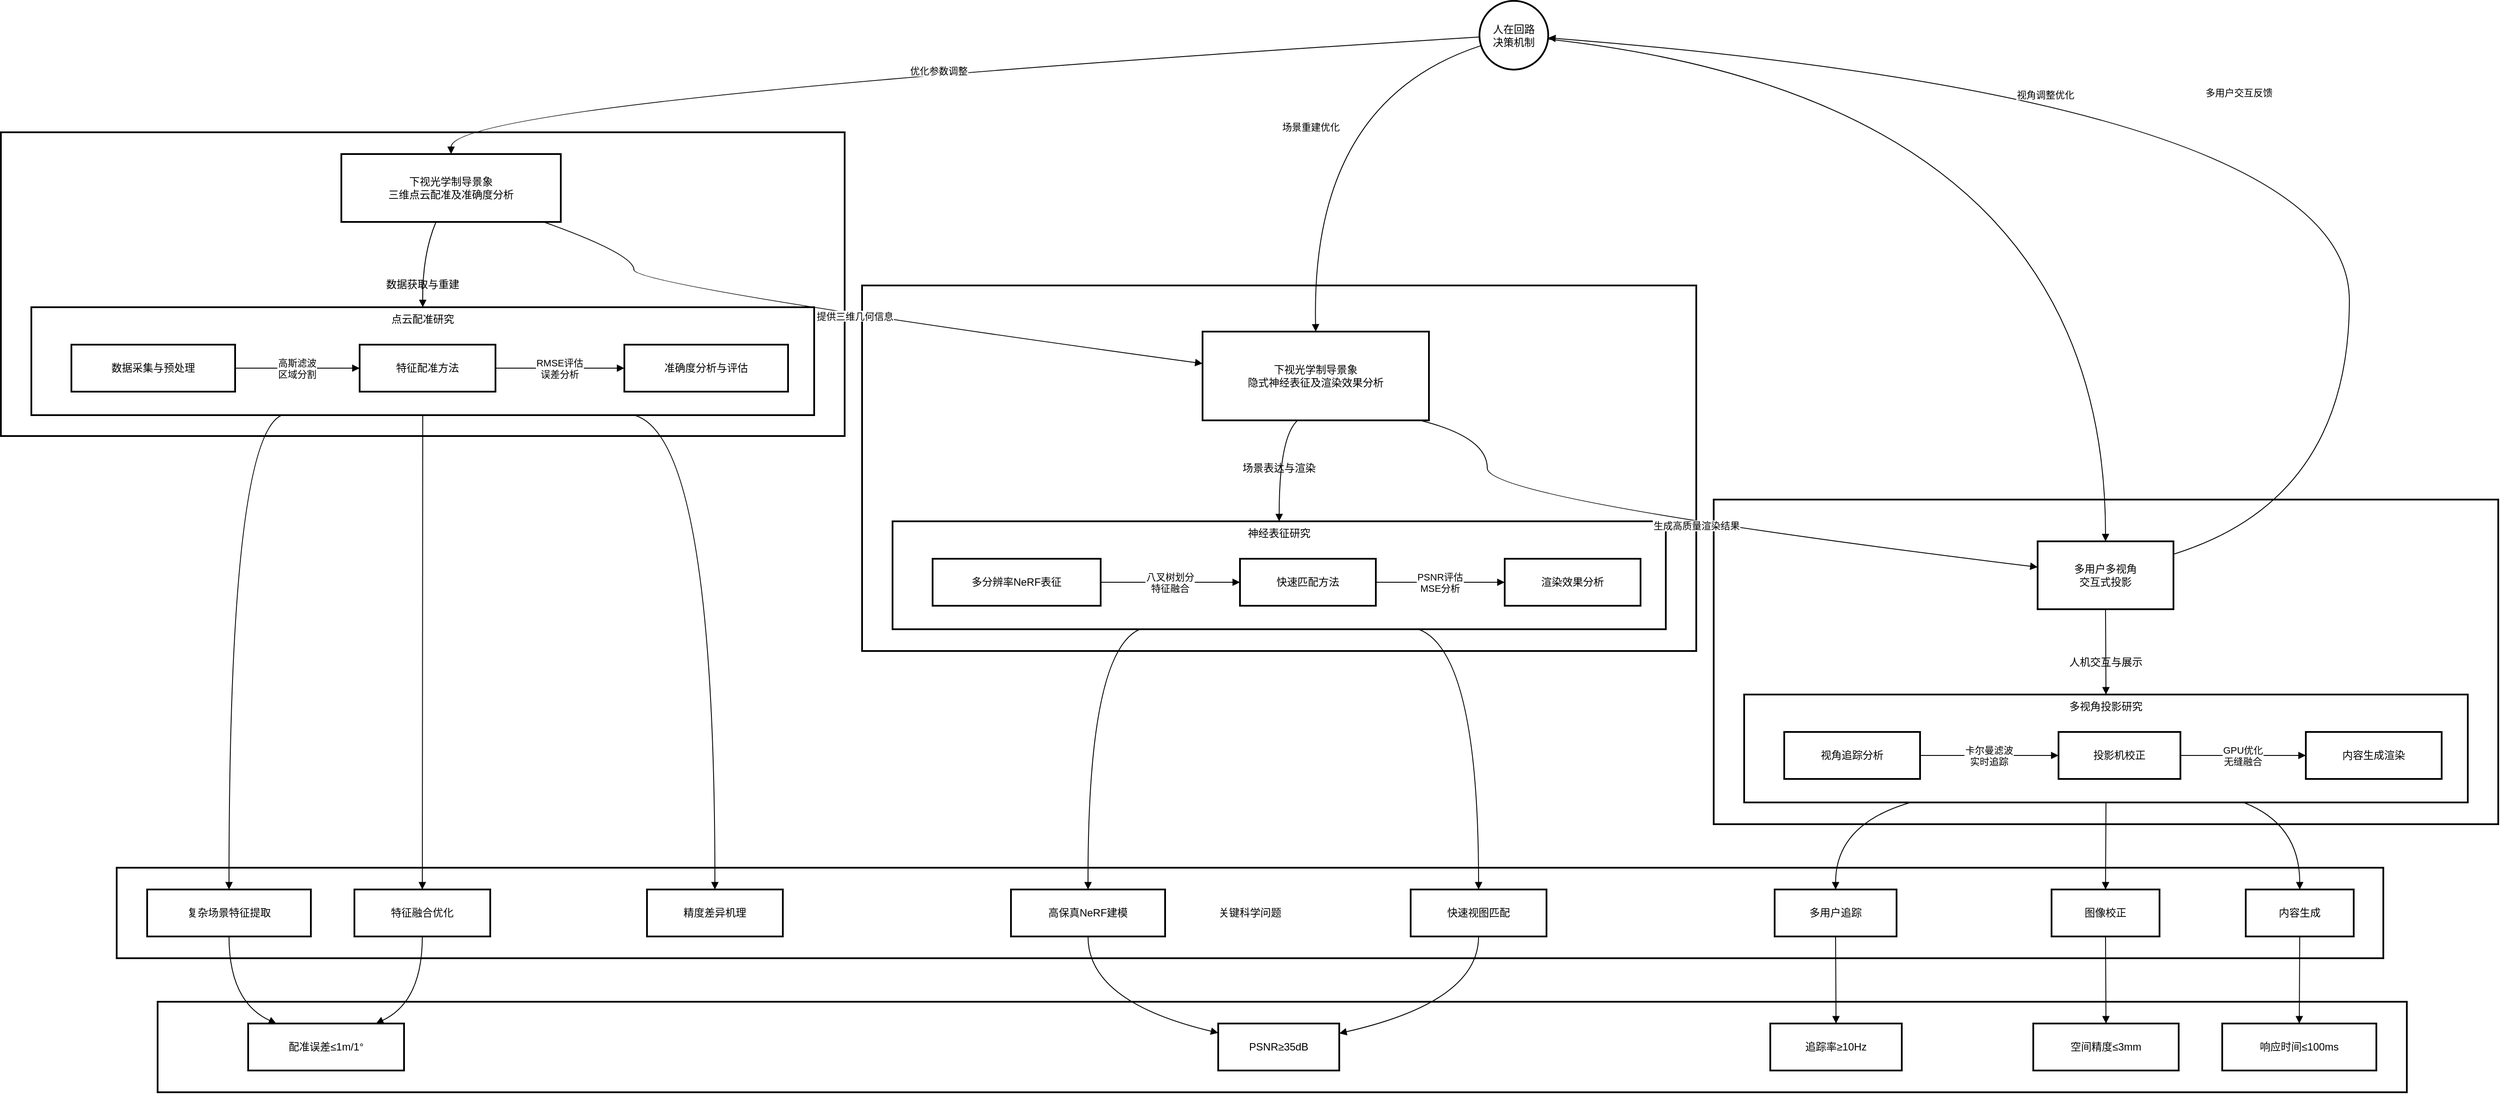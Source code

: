 <mxfile version="26.0.7">
  <diagram name="第 1 页" id="hS213kQ2S9t9e-VkORRH">
    <mxGraphModel dx="4532" dy="1620" grid="1" gridSize="10" guides="1" tooltips="1" connect="1" arrows="1" fold="1" page="1" pageScale="1" pageWidth="827" pageHeight="1169" math="0" shadow="0">
      <root>
        <mxCell id="0" />
        <mxCell id="1" parent="0" />
        <mxCell id="3GPHcJousMc2N9isHnGp-1" value="研究目标" style="whiteSpace=wrap;strokeWidth=2;" vertex="1" parent="1">
          <mxGeometry x="200" y="1170" width="2583" height="104" as="geometry" />
        </mxCell>
        <mxCell id="3GPHcJousMc2N9isHnGp-2" value="关键科学问题" style="whiteSpace=wrap;strokeWidth=2;" vertex="1" parent="1">
          <mxGeometry x="153" y="1016" width="2603" height="104" as="geometry" />
        </mxCell>
        <mxCell id="3GPHcJousMc2N9isHnGp-3" value="人机交互与展示" style="whiteSpace=wrap;strokeWidth=2;" vertex="1" parent="1">
          <mxGeometry x="1987" y="593" width="901" height="373" as="geometry" />
        </mxCell>
        <mxCell id="3GPHcJousMc2N9isHnGp-4" value="多视角投影研究" style="whiteSpace=wrap;strokeWidth=2;verticalAlign=top;" vertex="1" parent="1">
          <mxGeometry x="2022" y="817" width="831" height="124" as="geometry" />
        </mxCell>
        <mxCell id="3GPHcJousMc2N9isHnGp-5" value="视角追踪分析" style="whiteSpace=wrap;strokeWidth=2;" vertex="1" parent="3GPHcJousMc2N9isHnGp-4">
          <mxGeometry x="46" y="43" width="156" height="54" as="geometry" />
        </mxCell>
        <mxCell id="3GPHcJousMc2N9isHnGp-6" value="投影机校正" style="whiteSpace=wrap;strokeWidth=2;" vertex="1" parent="3GPHcJousMc2N9isHnGp-4">
          <mxGeometry x="361" y="43" width="140" height="54" as="geometry" />
        </mxCell>
        <mxCell id="3GPHcJousMc2N9isHnGp-7" value="内容生成渲染" style="whiteSpace=wrap;strokeWidth=2;" vertex="1" parent="3GPHcJousMc2N9isHnGp-4">
          <mxGeometry x="645" y="43" width="156" height="54" as="geometry" />
        </mxCell>
        <mxCell id="3GPHcJousMc2N9isHnGp-8" value="卡尔曼滤波&#xa;实时追踪" style="curved=1;startArrow=none;endArrow=block;exitX=1;exitY=0.5;entryX=0;entryY=0.5;rounded=0;" edge="1" parent="3GPHcJousMc2N9isHnGp-4" source="3GPHcJousMc2N9isHnGp-5" target="3GPHcJousMc2N9isHnGp-6">
          <mxGeometry relative="1" as="geometry">
            <Array as="points" />
          </mxGeometry>
        </mxCell>
        <mxCell id="3GPHcJousMc2N9isHnGp-9" value="GPU优化&#xa;无缝融合" style="curved=1;startArrow=none;endArrow=block;exitX=1;exitY=0.5;entryX=0;entryY=0.5;rounded=0;" edge="1" parent="3GPHcJousMc2N9isHnGp-4" source="3GPHcJousMc2N9isHnGp-6" target="3GPHcJousMc2N9isHnGp-7">
          <mxGeometry relative="1" as="geometry">
            <Array as="points" />
          </mxGeometry>
        </mxCell>
        <mxCell id="3GPHcJousMc2N9isHnGp-10" value="场景表达与渲染" style="whiteSpace=wrap;strokeWidth=2;" vertex="1" parent="1">
          <mxGeometry x="1009" y="347" width="958" height="420" as="geometry" />
        </mxCell>
        <mxCell id="3GPHcJousMc2N9isHnGp-11" value="神经表征研究" style="whiteSpace=wrap;strokeWidth=2;verticalAlign=top;" vertex="1" parent="1">
          <mxGeometry x="1044" y="618" width="888" height="124" as="geometry" />
        </mxCell>
        <mxCell id="3GPHcJousMc2N9isHnGp-12" value="多分辨率NeRF表征" style="whiteSpace=wrap;strokeWidth=2;" vertex="1" parent="3GPHcJousMc2N9isHnGp-11">
          <mxGeometry x="46" y="43" width="193" height="54" as="geometry" />
        </mxCell>
        <mxCell id="3GPHcJousMc2N9isHnGp-13" value="快速匹配方法" style="whiteSpace=wrap;strokeWidth=2;" vertex="1" parent="3GPHcJousMc2N9isHnGp-11">
          <mxGeometry x="399" y="43" width="156" height="54" as="geometry" />
        </mxCell>
        <mxCell id="3GPHcJousMc2N9isHnGp-14" value="渲染效果分析" style="whiteSpace=wrap;strokeWidth=2;" vertex="1" parent="3GPHcJousMc2N9isHnGp-11">
          <mxGeometry x="703" y="43" width="156" height="54" as="geometry" />
        </mxCell>
        <mxCell id="3GPHcJousMc2N9isHnGp-15" value="八叉树划分&#xa;特征融合" style="curved=1;startArrow=none;endArrow=block;exitX=1;exitY=0.5;entryX=0;entryY=0.5;rounded=0;" edge="1" parent="3GPHcJousMc2N9isHnGp-11" source="3GPHcJousMc2N9isHnGp-12" target="3GPHcJousMc2N9isHnGp-13">
          <mxGeometry relative="1" as="geometry">
            <Array as="points" />
            <mxPoint as="offset" />
          </mxGeometry>
        </mxCell>
        <mxCell id="3GPHcJousMc2N9isHnGp-16" value="PSNR评估&#xa;MSE分析" style="curved=1;startArrow=none;endArrow=block;exitX=1;exitY=0.5;entryX=0;entryY=0.5;rounded=0;" edge="1" parent="3GPHcJousMc2N9isHnGp-11" source="3GPHcJousMc2N9isHnGp-13" target="3GPHcJousMc2N9isHnGp-14">
          <mxGeometry relative="1" as="geometry">
            <Array as="points" />
          </mxGeometry>
        </mxCell>
        <mxCell id="3GPHcJousMc2N9isHnGp-17" value="数据获取与重建" style="whiteSpace=wrap;strokeWidth=2;" vertex="1" parent="1">
          <mxGeometry x="20" y="171" width="969" height="349" as="geometry" />
        </mxCell>
        <mxCell id="3GPHcJousMc2N9isHnGp-18" value="点云配准研究" style="whiteSpace=wrap;strokeWidth=2;verticalAlign=top;" vertex="1" parent="1">
          <mxGeometry x="55" y="372" width="899" height="124" as="geometry" />
        </mxCell>
        <mxCell id="3GPHcJousMc2N9isHnGp-19" value="数据采集与预处理" style="whiteSpace=wrap;strokeWidth=2;" vertex="1" parent="3GPHcJousMc2N9isHnGp-18">
          <mxGeometry x="46" y="43" width="188" height="54" as="geometry" />
        </mxCell>
        <mxCell id="3GPHcJousMc2N9isHnGp-20" value="特征配准方法" style="whiteSpace=wrap;strokeWidth=2;" vertex="1" parent="3GPHcJousMc2N9isHnGp-18">
          <mxGeometry x="377" y="43" width="156" height="54" as="geometry" />
        </mxCell>
        <mxCell id="3GPHcJousMc2N9isHnGp-21" value="准确度分析与评估" style="whiteSpace=wrap;strokeWidth=2;" vertex="1" parent="3GPHcJousMc2N9isHnGp-18">
          <mxGeometry x="681" y="43" width="188" height="54" as="geometry" />
        </mxCell>
        <mxCell id="3GPHcJousMc2N9isHnGp-22" value="高斯滤波&#xa;区域分割" style="curved=1;startArrow=none;endArrow=block;exitX=1;exitY=0.5;entryX=0;entryY=0.5;rounded=0;" edge="1" parent="3GPHcJousMc2N9isHnGp-18" source="3GPHcJousMc2N9isHnGp-19" target="3GPHcJousMc2N9isHnGp-20">
          <mxGeometry relative="1" as="geometry">
            <Array as="points" />
          </mxGeometry>
        </mxCell>
        <mxCell id="3GPHcJousMc2N9isHnGp-23" value="RMSE评估&#xa;误差分析" style="curved=1;startArrow=none;endArrow=block;exitX=1;exitY=0.5;entryX=0;entryY=0.5;rounded=0;" edge="1" parent="3GPHcJousMc2N9isHnGp-18" source="3GPHcJousMc2N9isHnGp-20" target="3GPHcJousMc2N9isHnGp-21">
          <mxGeometry relative="1" as="geometry">
            <Array as="points" />
          </mxGeometry>
        </mxCell>
        <mxCell id="3GPHcJousMc2N9isHnGp-24" value="人在回路&#xa;决策机制" style="ellipse;aspect=fixed;strokeWidth=2;whiteSpace=wrap;" vertex="1" parent="1">
          <mxGeometry x="1718" y="20" width="79" height="79" as="geometry" />
        </mxCell>
        <mxCell id="3GPHcJousMc2N9isHnGp-25" value="下视光学制导景象&#xa;三维点云配准及准确度分析" style="whiteSpace=wrap;strokeWidth=2;" vertex="1" parent="1">
          <mxGeometry x="411" y="196" width="252" height="78" as="geometry" />
        </mxCell>
        <mxCell id="3GPHcJousMc2N9isHnGp-26" value="下视光学制导景象&#xa;隐式神经表征及渲染效果分析" style="whiteSpace=wrap;strokeWidth=2;" vertex="1" parent="1">
          <mxGeometry x="1400" y="400" width="260" height="102" as="geometry" />
        </mxCell>
        <mxCell id="3GPHcJousMc2N9isHnGp-27" value="多用户多视角&#xa;交互式投影" style="whiteSpace=wrap;strokeWidth=2;" vertex="1" parent="1">
          <mxGeometry x="2359" y="641" width="156" height="78" as="geometry" />
        </mxCell>
        <mxCell id="3GPHcJousMc2N9isHnGp-28" value="复杂场景特征提取" style="whiteSpace=wrap;strokeWidth=2;" vertex="1" parent="1">
          <mxGeometry x="188" y="1041" width="188" height="54" as="geometry" />
        </mxCell>
        <mxCell id="3GPHcJousMc2N9isHnGp-29" value="特征融合优化" style="whiteSpace=wrap;strokeWidth=2;" vertex="1" parent="1">
          <mxGeometry x="426" y="1041" width="156" height="54" as="geometry" />
        </mxCell>
        <mxCell id="3GPHcJousMc2N9isHnGp-30" value="精度差异机理" style="whiteSpace=wrap;strokeWidth=2;" vertex="1" parent="1">
          <mxGeometry x="762" y="1041" width="156" height="54" as="geometry" />
        </mxCell>
        <mxCell id="3GPHcJousMc2N9isHnGp-31" value="高保真NeRF建模" style="whiteSpace=wrap;strokeWidth=2;" vertex="1" parent="1">
          <mxGeometry x="1180" y="1041" width="177" height="54" as="geometry" />
        </mxCell>
        <mxCell id="3GPHcJousMc2N9isHnGp-32" value="快速视图匹配" style="whiteSpace=wrap;strokeWidth=2;" vertex="1" parent="1">
          <mxGeometry x="1639" y="1041" width="156" height="54" as="geometry" />
        </mxCell>
        <mxCell id="3GPHcJousMc2N9isHnGp-33" value="多用户追踪" style="whiteSpace=wrap;strokeWidth=2;" vertex="1" parent="1">
          <mxGeometry x="2057" y="1041" width="140" height="54" as="geometry" />
        </mxCell>
        <mxCell id="3GPHcJousMc2N9isHnGp-34" value="图像校正" style="whiteSpace=wrap;strokeWidth=2;" vertex="1" parent="1">
          <mxGeometry x="2375" y="1041" width="124" height="54" as="geometry" />
        </mxCell>
        <mxCell id="3GPHcJousMc2N9isHnGp-35" value="内容生成" style="whiteSpace=wrap;strokeWidth=2;" vertex="1" parent="1">
          <mxGeometry x="2598" y="1041" width="124" height="54" as="geometry" />
        </mxCell>
        <mxCell id="3GPHcJousMc2N9isHnGp-36" value="配准误差≤1m/1°" style="whiteSpace=wrap;strokeWidth=2;" vertex="1" parent="1">
          <mxGeometry x="304" y="1195" width="179" height="54" as="geometry" />
        </mxCell>
        <mxCell id="3GPHcJousMc2N9isHnGp-37" value="PSNR≥35dB" style="whiteSpace=wrap;strokeWidth=2;" vertex="1" parent="1">
          <mxGeometry x="1418" y="1195" width="139" height="54" as="geometry" />
        </mxCell>
        <mxCell id="3GPHcJousMc2N9isHnGp-38" value="追踪率≥10Hz" style="whiteSpace=wrap;strokeWidth=2;" vertex="1" parent="1">
          <mxGeometry x="2052" y="1195" width="151" height="54" as="geometry" />
        </mxCell>
        <mxCell id="3GPHcJousMc2N9isHnGp-39" value="空间精度≤3mm" style="whiteSpace=wrap;strokeWidth=2;" vertex="1" parent="1">
          <mxGeometry x="2354" y="1195" width="167" height="54" as="geometry" />
        </mxCell>
        <mxCell id="3GPHcJousMc2N9isHnGp-40" value="响应时间≤100ms" style="whiteSpace=wrap;strokeWidth=2;" vertex="1" parent="1">
          <mxGeometry x="2571" y="1195" width="177" height="54" as="geometry" />
        </mxCell>
        <mxCell id="3GPHcJousMc2N9isHnGp-41" value="提供三维几何信息" style="curved=1;startArrow=none;endArrow=block;exitX=0.93;exitY=1.01;entryX=0;entryY=0.36;rounded=0;" edge="1" parent="1" source="3GPHcJousMc2N9isHnGp-25" target="3GPHcJousMc2N9isHnGp-26">
          <mxGeometry relative="1" as="geometry">
            <Array as="points">
              <mxPoint x="747" y="311" />
              <mxPoint x="747" y="347" />
            </Array>
          </mxGeometry>
        </mxCell>
        <mxCell id="3GPHcJousMc2N9isHnGp-42" value="生成高质量渲染结果" style="curved=1;startArrow=none;endArrow=block;exitX=0.96;exitY=1;entryX=0;entryY=0.38;rounded=0;" edge="1" parent="1" source="3GPHcJousMc2N9isHnGp-26" target="3GPHcJousMc2N9isHnGp-27">
          <mxGeometry relative="1" as="geometry">
            <Array as="points">
              <mxPoint x="1727" y="521" />
              <mxPoint x="1727" y="593" />
            </Array>
          </mxGeometry>
        </mxCell>
        <mxCell id="3GPHcJousMc2N9isHnGp-43" value="多用户交互反馈" style="curved=1;startArrow=none;endArrow=block;exitX=1;exitY=0.19;entryX=1;entryY=0.54;rounded=0;" edge="1" parent="1" source="3GPHcJousMc2N9isHnGp-27" target="3GPHcJousMc2N9isHnGp-24">
          <mxGeometry relative="1" as="geometry">
            <Array as="points">
              <mxPoint x="2717" y="593" />
              <mxPoint x="2717" y="135" />
            </Array>
          </mxGeometry>
        </mxCell>
        <mxCell id="3GPHcJousMc2N9isHnGp-44" value="优化参数调整" style="curved=1;startArrow=none;endArrow=block;exitX=0;exitY=0.53;entryX=0.5;entryY=0.01;rounded=0;" edge="1" parent="1" source="3GPHcJousMc2N9isHnGp-24" target="3GPHcJousMc2N9isHnGp-25">
          <mxGeometry relative="1" as="geometry">
            <Array as="points">
              <mxPoint x="537" y="135" />
            </Array>
          </mxGeometry>
        </mxCell>
        <mxCell id="3GPHcJousMc2N9isHnGp-45" value="场景重建优化" style="curved=1;startArrow=none;endArrow=block;exitX=0;exitY=0.66;entryX=0.5;entryY=0;rounded=0;" edge="1" parent="1" source="3GPHcJousMc2N9isHnGp-24" target="3GPHcJousMc2N9isHnGp-26">
          <mxGeometry relative="1" as="geometry">
            <Array as="points">
              <mxPoint x="1524" y="135" />
            </Array>
          </mxGeometry>
        </mxCell>
        <mxCell id="3GPHcJousMc2N9isHnGp-46" value="视角调整优化" style="curved=1;startArrow=none;endArrow=block;exitX=1;exitY=0.56;entryX=0.5;entryY=0;rounded=0;" edge="1" parent="1" source="3GPHcJousMc2N9isHnGp-24" target="3GPHcJousMc2N9isHnGp-27">
          <mxGeometry relative="1" as="geometry">
            <Array as="points">
              <mxPoint x="2437" y="135" />
            </Array>
          </mxGeometry>
        </mxCell>
        <mxCell id="3GPHcJousMc2N9isHnGp-47" value="" style="curved=1;startArrow=none;endArrow=block;exitX=0.5;exitY=1;entryX=0.18;entryY=0;rounded=0;" edge="1" parent="1" source="3GPHcJousMc2N9isHnGp-28" target="3GPHcJousMc2N9isHnGp-36">
          <mxGeometry relative="1" as="geometry">
            <Array as="points">
              <mxPoint x="282" y="1170" />
            </Array>
          </mxGeometry>
        </mxCell>
        <mxCell id="3GPHcJousMc2N9isHnGp-48" value="" style="curved=1;startArrow=none;endArrow=block;exitX=0.5;exitY=1;entryX=0.82;entryY=0;rounded=0;" edge="1" parent="1" source="3GPHcJousMc2N9isHnGp-29" target="3GPHcJousMc2N9isHnGp-36">
          <mxGeometry relative="1" as="geometry">
            <Array as="points">
              <mxPoint x="504" y="1170" />
            </Array>
          </mxGeometry>
        </mxCell>
        <mxCell id="3GPHcJousMc2N9isHnGp-49" value="" style="curved=1;startArrow=none;endArrow=block;exitX=0.5;exitY=1;entryX=0;entryY=0.2;rounded=0;" edge="1" parent="1" source="3GPHcJousMc2N9isHnGp-31" target="3GPHcJousMc2N9isHnGp-37">
          <mxGeometry relative="1" as="geometry">
            <Array as="points">
              <mxPoint x="1268" y="1170" />
            </Array>
          </mxGeometry>
        </mxCell>
        <mxCell id="3GPHcJousMc2N9isHnGp-50" value="" style="curved=1;startArrow=none;endArrow=block;exitX=0.5;exitY=1;entryX=1;entryY=0.21;rounded=0;" edge="1" parent="1" source="3GPHcJousMc2N9isHnGp-32" target="3GPHcJousMc2N9isHnGp-37">
          <mxGeometry relative="1" as="geometry">
            <Array as="points">
              <mxPoint x="1717" y="1170" />
            </Array>
          </mxGeometry>
        </mxCell>
        <mxCell id="3GPHcJousMc2N9isHnGp-51" value="" style="curved=1;startArrow=none;endArrow=block;exitX=0.5;exitY=1;entryX=0.5;entryY=0;rounded=0;" edge="1" parent="1" source="3GPHcJousMc2N9isHnGp-33" target="3GPHcJousMc2N9isHnGp-38">
          <mxGeometry relative="1" as="geometry">
            <Array as="points" />
          </mxGeometry>
        </mxCell>
        <mxCell id="3GPHcJousMc2N9isHnGp-52" value="" style="curved=1;startArrow=none;endArrow=block;exitX=0.5;exitY=1;entryX=0.5;entryY=0;rounded=0;" edge="1" parent="1" source="3GPHcJousMc2N9isHnGp-34" target="3GPHcJousMc2N9isHnGp-39">
          <mxGeometry relative="1" as="geometry">
            <Array as="points" />
          </mxGeometry>
        </mxCell>
        <mxCell id="3GPHcJousMc2N9isHnGp-53" value="" style="curved=1;startArrow=none;endArrow=block;exitX=0.5;exitY=1;entryX=0.5;entryY=0;rounded=0;" edge="1" parent="1" source="3GPHcJousMc2N9isHnGp-35" target="3GPHcJousMc2N9isHnGp-40">
          <mxGeometry relative="1" as="geometry">
            <Array as="points" />
          </mxGeometry>
        </mxCell>
        <mxCell id="3GPHcJousMc2N9isHnGp-54" value="" style="curved=1;startArrow=none;endArrow=block;exitX=0.43;exitY=1.01;entryX=0.5;entryY=0;rounded=0;" edge="1" parent="1" source="3GPHcJousMc2N9isHnGp-25" target="3GPHcJousMc2N9isHnGp-18">
          <mxGeometry relative="1" as="geometry">
            <Array as="points">
              <mxPoint x="504" y="311" />
            </Array>
          </mxGeometry>
        </mxCell>
        <mxCell id="3GPHcJousMc2N9isHnGp-55" value="" style="curved=1;startArrow=none;endArrow=block;exitX=0.42;exitY=1;entryX=0.5;entryY=0;rounded=0;" edge="1" parent="1" source="3GPHcJousMc2N9isHnGp-26" target="3GPHcJousMc2N9isHnGp-11">
          <mxGeometry relative="1" as="geometry">
            <Array as="points">
              <mxPoint x="1488" y="521" />
            </Array>
          </mxGeometry>
        </mxCell>
        <mxCell id="3GPHcJousMc2N9isHnGp-56" value="" style="curved=1;startArrow=none;endArrow=block;exitX=0.5;exitY=1;entryX=0.5;entryY=0;rounded=0;" edge="1" parent="1" source="3GPHcJousMc2N9isHnGp-27" target="3GPHcJousMc2N9isHnGp-4">
          <mxGeometry relative="1" as="geometry">
            <Array as="points" />
          </mxGeometry>
        </mxCell>
        <mxCell id="3GPHcJousMc2N9isHnGp-57" value="" style="curved=1;startArrow=none;endArrow=block;exitX=0.32;exitY=1;entryX=0.5;entryY=0;rounded=0;" edge="1" parent="1" source="3GPHcJousMc2N9isHnGp-18" target="3GPHcJousMc2N9isHnGp-28">
          <mxGeometry relative="1" as="geometry">
            <Array as="points">
              <mxPoint x="282" y="521" />
            </Array>
          </mxGeometry>
        </mxCell>
        <mxCell id="3GPHcJousMc2N9isHnGp-58" value="" style="curved=1;startArrow=none;endArrow=block;exitX=0.5;exitY=1;entryX=0.5;entryY=0;rounded=0;" edge="1" parent="1" source="3GPHcJousMc2N9isHnGp-18" target="3GPHcJousMc2N9isHnGp-29">
          <mxGeometry relative="1" as="geometry">
            <Array as="points" />
          </mxGeometry>
        </mxCell>
        <mxCell id="3GPHcJousMc2N9isHnGp-59" value="" style="curved=1;startArrow=none;endArrow=block;exitX=0.77;exitY=1;entryX=0.5;entryY=0;rounded=0;" edge="1" parent="1" source="3GPHcJousMc2N9isHnGp-18" target="3GPHcJousMc2N9isHnGp-30">
          <mxGeometry relative="1" as="geometry">
            <Array as="points">
              <mxPoint x="840" y="521" />
            </Array>
          </mxGeometry>
        </mxCell>
        <mxCell id="3GPHcJousMc2N9isHnGp-60" value="" style="curved=1;startArrow=none;endArrow=block;exitX=0.32;exitY=1;entryX=0.5;entryY=0;rounded=0;" edge="1" parent="1" source="3GPHcJousMc2N9isHnGp-11" target="3GPHcJousMc2N9isHnGp-31">
          <mxGeometry relative="1" as="geometry">
            <Array as="points">
              <mxPoint x="1268" y="767" />
            </Array>
          </mxGeometry>
        </mxCell>
        <mxCell id="3GPHcJousMc2N9isHnGp-61" value="" style="curved=1;startArrow=none;endArrow=block;exitX=0.68;exitY=1;entryX=0.5;entryY=0;rounded=0;" edge="1" parent="1" source="3GPHcJousMc2N9isHnGp-11" target="3GPHcJousMc2N9isHnGp-32">
          <mxGeometry relative="1" as="geometry">
            <Array as="points">
              <mxPoint x="1717" y="767" />
            </Array>
          </mxGeometry>
        </mxCell>
        <mxCell id="3GPHcJousMc2N9isHnGp-62" value="" style="curved=1;startArrow=none;endArrow=block;exitX=0.23;exitY=1;entryX=0.5;entryY=0;rounded=0;" edge="1" parent="1" source="3GPHcJousMc2N9isHnGp-4" target="3GPHcJousMc2N9isHnGp-33">
          <mxGeometry relative="1" as="geometry">
            <Array as="points">
              <mxPoint x="2127" y="966" />
            </Array>
          </mxGeometry>
        </mxCell>
        <mxCell id="3GPHcJousMc2N9isHnGp-63" value="" style="curved=1;startArrow=none;endArrow=block;exitX=0.5;exitY=1;entryX=0.5;entryY=0;rounded=0;" edge="1" parent="1" source="3GPHcJousMc2N9isHnGp-4" target="3GPHcJousMc2N9isHnGp-34">
          <mxGeometry relative="1" as="geometry">
            <Array as="points" />
          </mxGeometry>
        </mxCell>
        <mxCell id="3GPHcJousMc2N9isHnGp-64" value="" style="curved=1;startArrow=none;endArrow=block;exitX=0.69;exitY=1;entryX=0.5;entryY=0;rounded=0;" edge="1" parent="1" source="3GPHcJousMc2N9isHnGp-4" target="3GPHcJousMc2N9isHnGp-35">
          <mxGeometry relative="1" as="geometry">
            <Array as="points">
              <mxPoint x="2660" y="966" />
            </Array>
          </mxGeometry>
        </mxCell>
      </root>
    </mxGraphModel>
  </diagram>
</mxfile>
